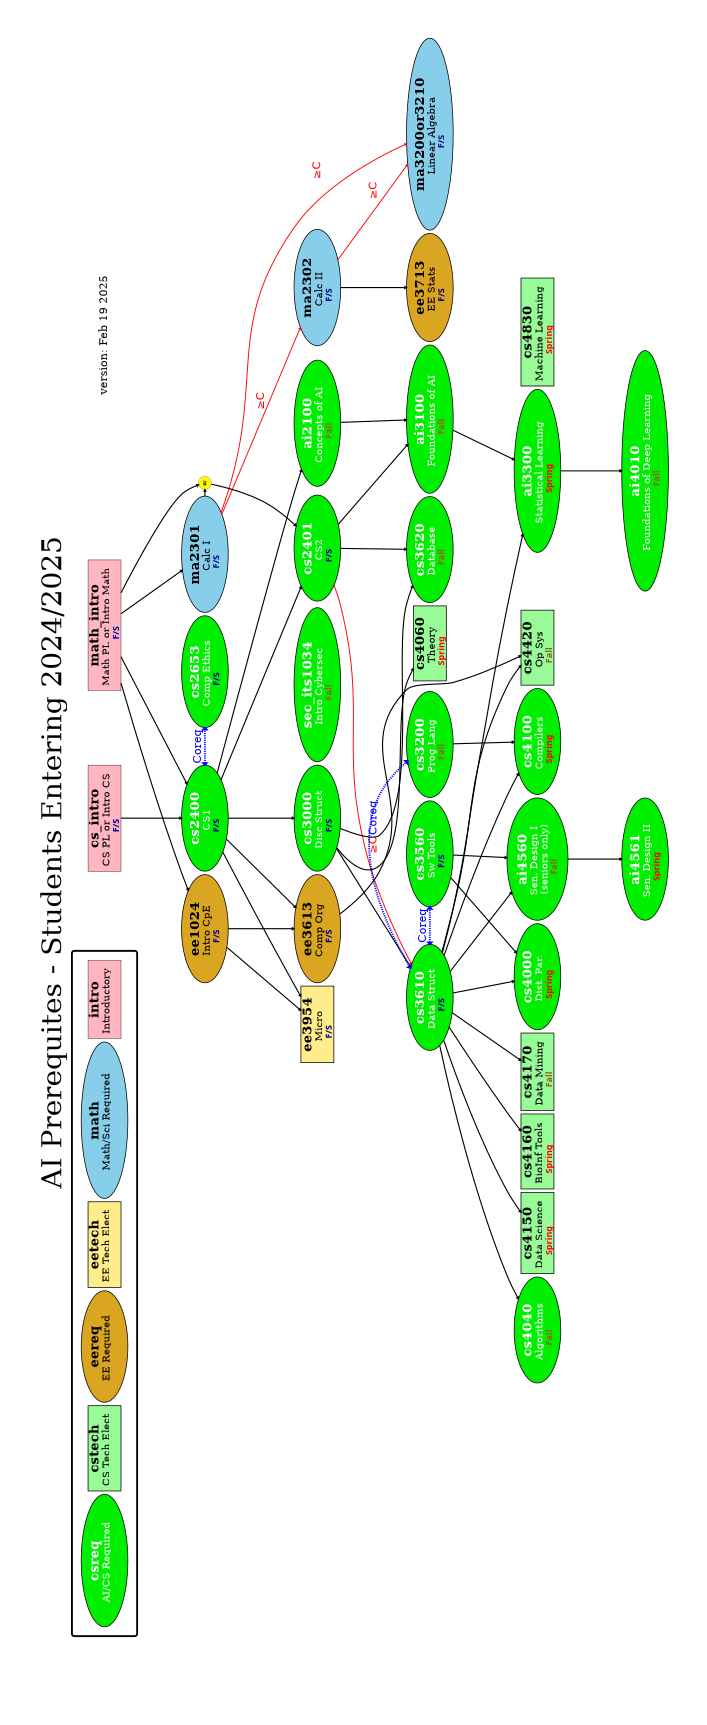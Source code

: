# 0 "csai_ugrad_2024.dotcc"
# 0 "<built-in>"
# 0 "<command-line>"
# 1 "csai_ugrad_2024.dotcc"


# 1 "eecs_prereq_design.h" 1
# 4 "csai_ugrad_2024.dotcc" 2




digraph csai_undergrad {

 rankdir=TB;



 size="11,8.5"
 margin="0.25,0.25"







 ranksep="4.0"


 graph [ dpi = 600 ];


 landscape=true


 labelloc="t"
 fontsize=150
    label="AI Prerequites - Students Entering 2024/2025"



 subgraph free_space {
  EXTRA [ label = "S1", style = invis ]; FREESPACE1 [width=0,style = invis];
   };


 subgraph cluster_Legend {
     style = rounded;
  label=""
  fontsize="0"
  margin=50
  penwidth=10

     node [shape = box, penwidth=2, style = filled, fontcolor=black, fillcolor=lightpink,width=0.25,margin="0,0",fontsize=28] ; intro [margin="0,0", label= < <FONT POINT-SIZE="72"> <b> intro </b> </FONT> <br/> <FONT POINT-SIZE="55"> Introductory </FONT> <FONT POINT-SIZE="50"> <br /> </FONT> <FONT POINT-SIZE="48" face="Impact">   </FONT> >, ];
  node [shape=oval, sides=4, penwidth=4, style = "filled", fontcolor=black, fillcolor=skyblue,width=0.25,margin="0,0",fontsize=28] ; math [margin="0,0", label= < <FONT POINT-SIZE="72"> <b> math </b> </FONT> <br/> <FONT POINT-SIZE="55"> Math/Sci Required </FONT> <FONT POINT-SIZE="50"> <br /> </FONT> <FONT POINT-SIZE="48" face="Impact">   </FONT> >, ];
  node [shape = rectangle, sides=10, penwidth=4, fillcolor = lightgoldenrod1, style = filled, fontcolor=black,width=0.25,margin="0,0",fontsize=28] ; eetech [margin="0,0", label= < <FONT POINT-SIZE="72"> <b> eetech </b> </FONT> <br/> <FONT POINT-SIZE="55"> EE Tech Elect </FONT> <FONT POINT-SIZE="50"> <br /> </FONT> <FONT POINT-SIZE="48" face="Impact">   </FONT> >, ];
  node [shape=oval, sides=4, penwidth=4, style = "filled", fontcolor=black, fillcolor=goldenrod,width=0.25,margin="0,0",fontsize=28] ; eereq [margin="0,0", label= < <FONT POINT-SIZE="72"> <b> eereq </b> </FONT> <br/> <FONT POINT-SIZE="55"> EE Required </FONT> <FONT POINT-SIZE="50"> <br /> </FONT> <FONT POINT-SIZE="48" face="Impact">   </FONT> >, ];
  node [shape = rectangle, sides=10, penwidth=4, fillcolor = palegreen, style = filled, fontcolor=black,width=0.25,margin="0,0",fontsize=28] ; cstech [margin="0,0", label= < <FONT POINT-SIZE="72"> <b> cstech </b> </FONT> <br/> <FONT POINT-SIZE="55"> CS Tech Elect </FONT> <FONT POINT-SIZE="50"> <br /> </FONT> <FONT POINT-SIZE="48" face="Impact">   </FONT> >, ];
  node [shape=oval, sides=4, penwidth=4, style = "filled", fontcolor=white, fillcolor=green2,width=0.25,margin="0,0",fontsize=28] ; csreq [margin="0,0", label= < <FONT POINT-SIZE="72"> <b> csreq </b> </FONT> <br/> <FONT POINT-SIZE="55"> AI/CS Required </FONT> <FONT POINT-SIZE="50"> <br /> </FONT> <FONT POINT-SIZE="48" face="Impact">   </FONT> >, ];
# 65 "csai_ugrad_2024.dotcc"
   };

 subgraph free_space {
  EXTRA [ label = "S2", style = invis ]; FREESPACE2 [width=5,style = invis];
   };






    node [shape = box, penwidth=2, style = filled, fontcolor=black, fillcolor=lightpink,width=0.25,margin="0,0",fontsize=28] ; cs_intro [margin="0,0", label= < <FONT POINT-SIZE="72"> <b> cs_intro </b> </FONT> <br/> <FONT POINT-SIZE="55"> CS PL or Intro CS </FONT> <FONT POINT-SIZE="50"> <br /> </FONT> <FONT POINT-SIZE="48" face="Impact"> <FONT COLOR="darkblue"><b> F/S </b></FONT>   </FONT> >, ];

    node [shape = box, penwidth=2, style = filled, fontcolor=black, fillcolor=lightpink,width=0.25,margin="0,0",fontsize=28] ; math_intro [margin="0,0", label= < <FONT POINT-SIZE="72"> <b> math_intro </b> </FONT> <br/> <FONT POINT-SIZE="55"> Math PL or Intro Math </FONT> <FONT POINT-SIZE="50"> <br /> </FONT> <FONT POINT-SIZE="48" face="Impact"> <FONT COLOR="darkblue"><b> F/S </b></FONT>   </FONT> >, ];

    node [shape=oval, sides=4, penwidth=4, style = "filled", fontcolor=black, fillcolor=skyblue,width=0.25,margin="0,0",fontsize=28] ; ma2301 [margin="0,0", label= < <FONT POINT-SIZE="72"> <b> ma2301 </b> </FONT> <br/> <FONT POINT-SIZE="55"> Calc I </FONT> <FONT POINT-SIZE="50"> <br /> </FONT> <FONT POINT-SIZE="48" face="Impact"> <FONT COLOR="darkblue"><b> F/S </b></FONT>   </FONT> >, ];
 math_intro -> ma2301 [penwidth=6]


 node [shape=oval, sides=4, penwidth=4, style = "filled", fontcolor=black, fillcolor=skyblue,width=0.25,margin="0,0",fontsize=28] ; ma2302 [margin="0,0", label= < <FONT POINT-SIZE="72"> <b> ma2302 </b> </FONT> <br/> <FONT POINT-SIZE="55"> Calc II </FONT> <FONT POINT-SIZE="50"> <br /> </FONT> <FONT POINT-SIZE="48" face="Impact"> <FONT COLOR="darkblue"><b> F/S </b></FONT>   </FONT> >, ];
 ma2301 -> ma2302 [ label = " ≥C", fontsize=60, style=bold, fontcolor=red, penwidth=5, color=red]


 node [shape=oval, sides=4, penwidth=4, style = "filled", fontcolor=black, fillcolor=skyblue,width=0.25,margin="0,0",fontsize=28] ; ma3200or3210 [margin="0,0", label= < <FONT POINT-SIZE="72"> <b> ma3200or3210 </b> </FONT> <br/> <FONT POINT-SIZE="55"> Linear Algebra </FONT> <FONT POINT-SIZE="50"> <br /> </FONT> <FONT POINT-SIZE="48" face="Impact"> <FONT COLOR="darkblue"><b> F/S </b></FONT>   </FONT> >, ];



 ma2301 -> ma3200or3210 [ label = " ≥C", fontsize=60, style=bold, fontcolor=red, penwidth=5, color=red]
 ma2302 -> ma3200or3210 [ label = " ≥C", fontsize=60, style=bold, fontcolor=red, penwidth=5, color=red]

 node [shape=oval, sides=4, penwidth=4, style = "filled", fontcolor=white, fillcolor=green2,width=0.25,margin="0,0",fontsize=28] ; cs2400 [margin="0,0", label= < <FONT POINT-SIZE="72"> <b> cs2400 </b> </FONT> <br/> <FONT POINT-SIZE="55"> CS1 </FONT> <FONT POINT-SIZE="50"> <br /> </FONT> <FONT POINT-SIZE="48" face="Impact"> <FONT COLOR="darkblue"><b> F/S </b></FONT>   </FONT> >, ];

 cs_intro -> cs2400 [penwidth=6]
 math_intro -> cs2400 [penwidth=6]

 node [shape=oval, sides=4, penwidth=4, style = "filled", fontcolor=white, fillcolor=green2,width=0.25,margin="0,0",fontsize=28] ; cs2401 [margin="0,0", label= < <FONT POINT-SIZE="72"> <b> cs2401 </b> </FONT> <br/> <FONT POINT-SIZE="55"> CS2 </FONT> <FONT POINT-SIZE="50"> <br /> </FONT> <FONT POINT-SIZE="48" face="Impact"> <FONT COLOR="darkblue"><b> F/S </b></FONT>   </FONT> >, ];

 cs2400 -> cs2401 [penwidth=6]
 node [shape=circle, style = "filled", penwidth=1, fontcolor=black, fillcolor=yellow] ; cs2401_or [label=" or "];
 cs2401_or -> cs2401 [penwidth=6]
 math_intro -> cs2401_or [penwidth=6]
 ma2301 -> cs2401_or [penwidth=6]



 node [shape=oval, sides=4, penwidth=4, style = "filled", fontcolor=white, fillcolor=green2,width=0.25,margin="0,0",fontsize=28] ; sec_its1034 [margin="0,0", label= < <FONT POINT-SIZE="72"> <b> sec_its1034 </b> </FONT> <br/> <FONT POINT-SIZE="55"> Intro Cybersec </FONT> <FONT POINT-SIZE="50"> <br /> </FONT> <FONT POINT-SIZE="48" face="Impact"> <FONT COLOR="goldenrod4"><b> Fall </b></FONT>   </FONT> >, ];
 sec_its1034 -> cs2401 [ dir=none, style=invisible] { rank=same cs2401 sec_its1034 }



 node [shape=oval, sides=4, penwidth=4, style = "filled", fontcolor=white, fillcolor=green2,width=0.25,margin="0,0",fontsize=28] ; cs3000 [margin="0,0", label= < <FONT POINT-SIZE="72"> <b> cs3000 </b> </FONT> <br/> <FONT POINT-SIZE="55"> Disc Struct </FONT> <FONT POINT-SIZE="50"> <br /> </FONT> <FONT POINT-SIZE="48" face="Impact"> <FONT COLOR="darkblue"><b> F/S </b></FONT>   </FONT> >, ];

 cs2400 -> cs3000 [penwidth=6]

 node [shape=oval, sides=4, penwidth=4, style = "filled", fontcolor=white, fillcolor=green2,width=0.25,margin="0,0",fontsize=28] ; cs3610 [margin="0,0", label= < <FONT POINT-SIZE="72"> <b> cs3610 </b> </FONT> <br/> <FONT POINT-SIZE="55"> Data Struct </FONT> <FONT POINT-SIZE="50"> <br /> </FONT> <FONT POINT-SIZE="48" face="Impact"> <FONT COLOR="darkblue"><b> F/S </b></FONT>   </FONT> >, ];

 cs2401 -> cs3610 [ label = " ≥C", fontsize=60, style=bold, fontcolor=red, penwidth=5, color=red]
 cs3000 -> cs3610 [penwidth=6]

 node [shape=oval, sides=4, penwidth=4, style = "filled", fontcolor=white, fillcolor=green2,width=0.25,margin="0,0",fontsize=28] ; cs3560 [margin="0,0", label= < <FONT POINT-SIZE="72"> <b> cs3560 </b> </FONT> <br/> <FONT POINT-SIZE="55"> Sw Tools </FONT> <FONT POINT-SIZE="50"> <br /> </FONT> <FONT POINT-SIZE="48" face="Impact"> <FONT COLOR="darkblue"><b> F/S </b></FONT>   </FONT> >, ];

 cs3610 -> cs3560 [ dir=both, label = "Coreq", fontcolor=blue, color=blue, style=bold fontsize=60, penwidth=10, style=dashed] { rank=same cs3560 cs3610 }





 node [shape=oval, sides=4, penwidth=4, style = "filled", fontcolor=black, fillcolor=goldenrod,width=0.25,margin="0,0",fontsize=28] ; ee1024 [margin="0,0", label= < <FONT POINT-SIZE="72"> <b> ee1024 </b> </FONT> <br/> <FONT POINT-SIZE="55"> Intro CpE </FONT> <FONT POINT-SIZE="50"> <br /> </FONT> <FONT POINT-SIZE="48" face="Impact"> <FONT COLOR="darkblue"><b> F/S </b></FONT>   </FONT> >, ];
 math_intro -> ee1024 [penwidth=6]


    node [shape=oval, sides=4, penwidth=4, style = "filled", fontcolor=black, fillcolor=goldenrod,width=0.25,margin="0,0",fontsize=28] ; ee3613 [margin="0,0", label= < <FONT POINT-SIZE="72"> <b> ee3613 </b> </FONT> <br/> <FONT POINT-SIZE="55"> Comp Org </FONT> <FONT POINT-SIZE="50"> <br /> </FONT> <FONT POINT-SIZE="48" face="Impact"> <FONT COLOR="darkblue"><b> F/S </b></FONT>   </FONT> >, ];

 ee1024 -> ee3613 [penwidth=6]
 cs2400 -> ee3613 [penwidth=6]

 node [shape = rectangle, sides=10, penwidth=4, fillcolor = lightgoldenrod1, style = filled, fontcolor=black,width=0.25,margin="0,0",fontsize=28] ; ee3954 [margin="0,0", label= < <FONT POINT-SIZE="72"> <b> ee3954 </b> </FONT> <br/> <FONT POINT-SIZE="55"> Micro </FONT> <FONT POINT-SIZE="50"> <br /> </FONT> <FONT POINT-SIZE="48" face="Impact"> <FONT COLOR="darkblue"><b> F/S </b></FONT>   </FONT> >, ];

 ee1024 -> ee3954 [penwidth=6]
 cs2400 -> ee3954 [penwidth=6]

    node [shape=oval, sides=4, penwidth=4, style = "filled", fontcolor=black, fillcolor=goldenrod,width=0.25,margin="0,0",fontsize=28] ; ee3713 [margin="0,0", label= < <FONT POINT-SIZE="72"> <b> ee3713 </b> </FONT> <br/> <FONT POINT-SIZE="55"> EE Stats </FONT> <FONT POINT-SIZE="50"> <br /> </FONT> <FONT POINT-SIZE="48" face="Impact"> <FONT COLOR="darkblue"><b> F/S </b></FONT>   </FONT> >, ];

 ma2302 -> ee3713 [penwidth=6]

 node [shape=oval, sides=4, penwidth=4, style = "filled", fontcolor=white, fillcolor=green2,width=0.25,margin="0,0",fontsize=28] ; cs2653 [margin="0,0", label= < <FONT POINT-SIZE="72"> <b> cs2653 </b> </FONT> <br/> <FONT POINT-SIZE="55"> Comp Ethics </FONT> <FONT POINT-SIZE="50"> <br /> </FONT> <FONT POINT-SIZE="48" face="Impact"> <FONT COLOR="darkblue"><b> F/S </b></FONT>   </FONT> >, ];

 cs2400 -> cs2653 [ dir=both, label = "Coreq", fontcolor=blue, color=blue, style=bold fontsize=60, penwidth=10, style=dashed] { rank=same cs2653 cs2400 }

 node [shape=oval, sides=4, penwidth=4, style = "filled", fontcolor=white, fillcolor=green2,width=0.25,margin="0,0",fontsize=28] ; cs3200 [margin="0,0", label= < <FONT POINT-SIZE="72"> <b> cs3200 </b> </FONT> <br/> <FONT POINT-SIZE="55"> Prog Lang </FONT> <FONT POINT-SIZE="50"> <br /> </FONT> <FONT POINT-SIZE="48" face="Impact"> <FONT COLOR="goldenrod4"><b> Fall </b></FONT>   </FONT> >, ];

 cs3610 -> cs3200 [ dir=both, label = "Coreq", fontcolor=blue, color=blue, style=bold fontsize=60, penwidth=10, style=dashed] { rank=same cs3200 cs3610 }

 node [shape=oval, sides=4, penwidth=4, style = "filled", fontcolor=white, fillcolor=green2,width=0.25,margin="0,0",fontsize=28] ; cs4000 [margin="0,0", label= < <FONT POINT-SIZE="72"> <b> cs4000 </b> </FONT> <br/> <FONT POINT-SIZE="55"> Dist. Par. </FONT> <FONT POINT-SIZE="50"> <br /> </FONT> <FONT POINT-SIZE="48" face="Impact"> <FONT COLOR="red"><b> Spring </b></FONT>   </FONT> >, ];

 cs3560 -> cs4000 [penwidth=6]
 cs3610 -> cs4000 [penwidth=6]

 node [shape=oval, sides=4, penwidth=4, style = "filled", fontcolor=white, fillcolor=green2,width=0.25,margin="0,0",fontsize=28] ; cs4040 [margin="0,0", label= < <FONT POINT-SIZE="72"> <b> cs4040 </b> </FONT> <br/> <FONT POINT-SIZE="55"> Algorithms </FONT> <FONT POINT-SIZE="50"> <br /> </FONT> <FONT POINT-SIZE="48" face="Impact"> <FONT COLOR="goldenrod4"><b> Fall </b></FONT>   </FONT> >, ];

 cs3610 -> cs4040 [penwidth=6]

 node [shape=oval, sides=4, penwidth=4, style = "filled", fontcolor=white, fillcolor=green2,width=0.25,margin="0,0",fontsize=28] ; cs4100 [margin="0,0", label= < <FONT POINT-SIZE="72"> <b> cs4100 </b> </FONT> <br/> <FONT POINT-SIZE="55"> Compilers </FONT> <FONT POINT-SIZE="50"> <br /> </FONT> <FONT POINT-SIZE="48" face="Impact"> <FONT COLOR="red"><b> Spring </b></FONT>   </FONT> >, ];

 cs3200 -> cs4100 [penwidth=6]
 cs3610 -> cs4100 [penwidth=6]

 node [shape = rectangle, sides=10, penwidth=4, fillcolor = palegreen, style = filled, fontcolor=black,width=0.25,margin="0,0",fontsize=28] ; cs4420 [margin="0,0", label= < <FONT POINT-SIZE="72"> <b> cs4420 </b> </FONT> <br/> <FONT POINT-SIZE="55"> Op Sys </FONT> <FONT POINT-SIZE="50"> <br /> </FONT> <FONT POINT-SIZE="48" face="Impact"> <FONT COLOR="goldenrod4"><b> Fall </b></FONT>   </FONT> >, ];

 cs3610 -> cs4420 [penwidth=6]
 ee3613 -> cs4420 [penwidth=6]



 node [shape=oval, sides=4, penwidth=4, style = "filled", fontcolor=white, fillcolor=green2,width=0.25,margin="0,0",fontsize=28] ; ai2100 [margin="0,0", label= < <FONT POINT-SIZE="72"> <b> ai2100 </b> </FONT> <br/> <FONT POINT-SIZE="55"> Concepts of AI </FONT> <FONT POINT-SIZE="50"> <br /> </FONT> <FONT POINT-SIZE="48" face="Impact"> <FONT COLOR="goldenrod4"><b> Fall </b></FONT>   </FONT> >, ];
 cs2400 -> ai2100 [penwidth=6]

 node [shape=oval, sides=4, penwidth=4, style = "filled", fontcolor=white, fillcolor=green2,width=0.25,margin="0,0",fontsize=28] ; ai3100 [margin="0,0", label= < <FONT POINT-SIZE="72"> <b> ai3100 </b> </FONT> <br/> <FONT POINT-SIZE="55"> Foundations of AI </FONT> <FONT POINT-SIZE="50"> <br /> </FONT> <FONT POINT-SIZE="48" face="Impact"> <FONT COLOR="goldenrod4"><b> Fall </b></FONT>   </FONT> >, ];
 ai2100 -> ai3100 [penwidth=6]
 cs2401 -> ai3100 [penwidth=6]

 node [shape=oval, sides=4, penwidth=4, style = "filled", fontcolor=white, fillcolor=green2,width=0.25,margin="0,0",fontsize=28] ; ai3300 [margin="0,0", label= < <FONT POINT-SIZE="72"> <b> ai3300 </b> </FONT> <br/> <FONT POINT-SIZE="55"> Statistical Learning </FONT> <FONT POINT-SIZE="50"> <br /> </FONT> <FONT POINT-SIZE="48" face="Impact"> <FONT COLOR="red"><b> Spring </b></FONT>   </FONT> >, ];
 ai3100 -> ai3300 [penwidth=6]
 cs3610 -> ai3300 [penwidth=6]

 node [shape=oval, sides=4, penwidth=4, style = "filled", fontcolor=white, fillcolor=green2,width=0.25,margin="0,0",fontsize=28] ; ai4010 [margin="0,0", label= < <FONT POINT-SIZE="72"> <b> ai4010 </b> </FONT> <br/> <FONT POINT-SIZE="55"> Foundations of Deep Learning </FONT> <FONT POINT-SIZE="50"> <br /> </FONT> <FONT POINT-SIZE="48" face="Impact"> <FONT COLOR="goldenrod4"><b> Fall </b></FONT>   </FONT> >, ];
 ai3300 -> ai4010 [penwidth=6]


 node [shape=oval, sides=4, penwidth=4, style = "filled", fontcolor=white, fillcolor=green2,width=0.25,margin="0,0",fontsize=28] ; ai4560 [margin="0,0", label= < <FONT POINT-SIZE="72"> <b> ai4560 </b> </FONT> <br/> <FONT POINT-SIZE="55"> Sen. Design I </FONT> <FONT POINT-SIZE="50"> <br /> </FONT> <FONT POINT-SIZE="55"> (seniors only) </FONT> <FONT POINT-SIZE="50"> <br /> </FONT> <FONT POINT-SIZE="48" face="Impact"> <FONT COLOR="goldenrod4"><b> Fall </b></FONT>   </FONT> >, ];

 cs3560 -> ai4560 [penwidth=6]
 cs3610 -> ai4560 [penwidth=6]

 node [shape=oval, sides=4, penwidth=4, style = "filled", fontcolor=white, fillcolor=green2,width=0.25,margin="0,0",fontsize=28] ; ai4561 [margin="0,0", label= < <FONT POINT-SIZE="72"> <b> ai4561 </b> </FONT> <br/> <FONT POINT-SIZE="55"> Sen. Design II </FONT> <FONT POINT-SIZE="50"> <br /> </FONT> <FONT POINT-SIZE="48" face="Impact"> <FONT COLOR="red"><b> Spring </b></FONT>   </FONT> >, ];

 ai4560 -> ai4561 [penwidth=6]





 node [shape = rectangle, sides=10, penwidth=4, fillcolor = palegreen, style = filled, fontcolor=black,width=0.25,margin="0,0",fontsize=28] ; cs4060 [margin="0,0", label= < <FONT POINT-SIZE="72"> <b> cs4060 </b> </FONT> <br/> <FONT POINT-SIZE="55"> Theory </FONT> <FONT POINT-SIZE="50"> <br /> </FONT> <FONT POINT-SIZE="48" face="Impact"> <FONT COLOR="red"><b> Spring </b></FONT>   </FONT> >, ];

 cs3000 -> cs4060 [penwidth=6]


 node [shape = rectangle, sides=10, penwidth=4, fillcolor = palegreen, style = filled, fontcolor=black,width=0.25,margin="0,0",fontsize=28] ; cs4150 [margin="0,0", label= < <FONT POINT-SIZE="72"> <b> cs4150 </b> </FONT> <br/> <FONT POINT-SIZE="55"> Data Science </FONT> <FONT POINT-SIZE="50"> <br /> </FONT> <FONT POINT-SIZE="48" face="Impact"> <FONT COLOR="red"><b> Spring </b></FONT>   </FONT> >, ];

 cs3610 -> cs4150 [penwidth=6]

 node [shape = rectangle, sides=10, penwidth=4, fillcolor = palegreen, style = filled, fontcolor=black,width=0.25,margin="0,0",fontsize=28] ; cs4160 [margin="0,0", label= < <FONT POINT-SIZE="72"> <b> cs4160 </b> </FONT> <br/> <FONT POINT-SIZE="55"> BioInf Tools </FONT> <FONT POINT-SIZE="50"> <br /> </FONT> <FONT POINT-SIZE="48" face="Impact"> <FONT COLOR="red"><b> Spring </b></FONT>   </FONT> >, ];

 cs3610 -> cs4160 [penwidth=6]

 node [shape = rectangle, sides=10, penwidth=4, fillcolor = palegreen, style = filled, fontcolor=black,width=0.25,margin="0,0",fontsize=28] ; cs4170 [margin="0,0", label= < <FONT POINT-SIZE="72"> <b> cs4170 </b> </FONT> <br/> <FONT POINT-SIZE="55"> Data Mining </FONT> <FONT POINT-SIZE="50"> <br /> </FONT> <FONT POINT-SIZE="48" face="Impact"> <FONT COLOR="goldenrod4"><b> Fall </b></FONT>   </FONT> >, ];

 cs3610 -> cs4170 [penwidth=6]


 node [shape = rectangle, sides=10, penwidth=4, fillcolor = palegreen, style = filled, fontcolor=black,width=0.25,margin="0,0",fontsize=28] ; cs4830 [margin="0,0", label= < <FONT POINT-SIZE="72"> <b> cs4830 </b> </FONT> <br/> <FONT POINT-SIZE="55"> Machine Learning </FONT> <FONT POINT-SIZE="50"> <br /> </FONT> <FONT POINT-SIZE="48" face="Impact"> <FONT COLOR="red"><b> Spring </b></FONT>   </FONT> >, ];

 { rank=same cs4830 cs4170}


 node [shape=oval, sides=4, penwidth=4, style = "filled", fontcolor=white, fillcolor=green2,width=0.25,margin="0,0",fontsize=28] ; cs3620 [margin="0,0", label= < <FONT POINT-SIZE="72"> <b> cs3620 </b> </FONT> <br/> <FONT POINT-SIZE="55"> Database </FONT> <FONT POINT-SIZE="50"> <br /> </FONT> <FONT POINT-SIZE="48" face="Impact"> <FONT COLOR="goldenrod4"><b> Fall </b></FONT>   </FONT> >, ];

 cs2401 -> cs3620 [penwidth=6]
 cs3000 -> cs3620 [penwidth=6]



 { rank=same cs2400 ee1024 ma2301 cs2401_or}


 subgraph version { style = rounded; space [label = "0", penwidth=0, fontcolor=black, fillcolor=white, style=invisible, width=10] ; vstring [label = "version: " + "Feb 19 2025" , fontsize="60", penwidth=0, fontcolor=black, fillcolor=white] ;};


}
